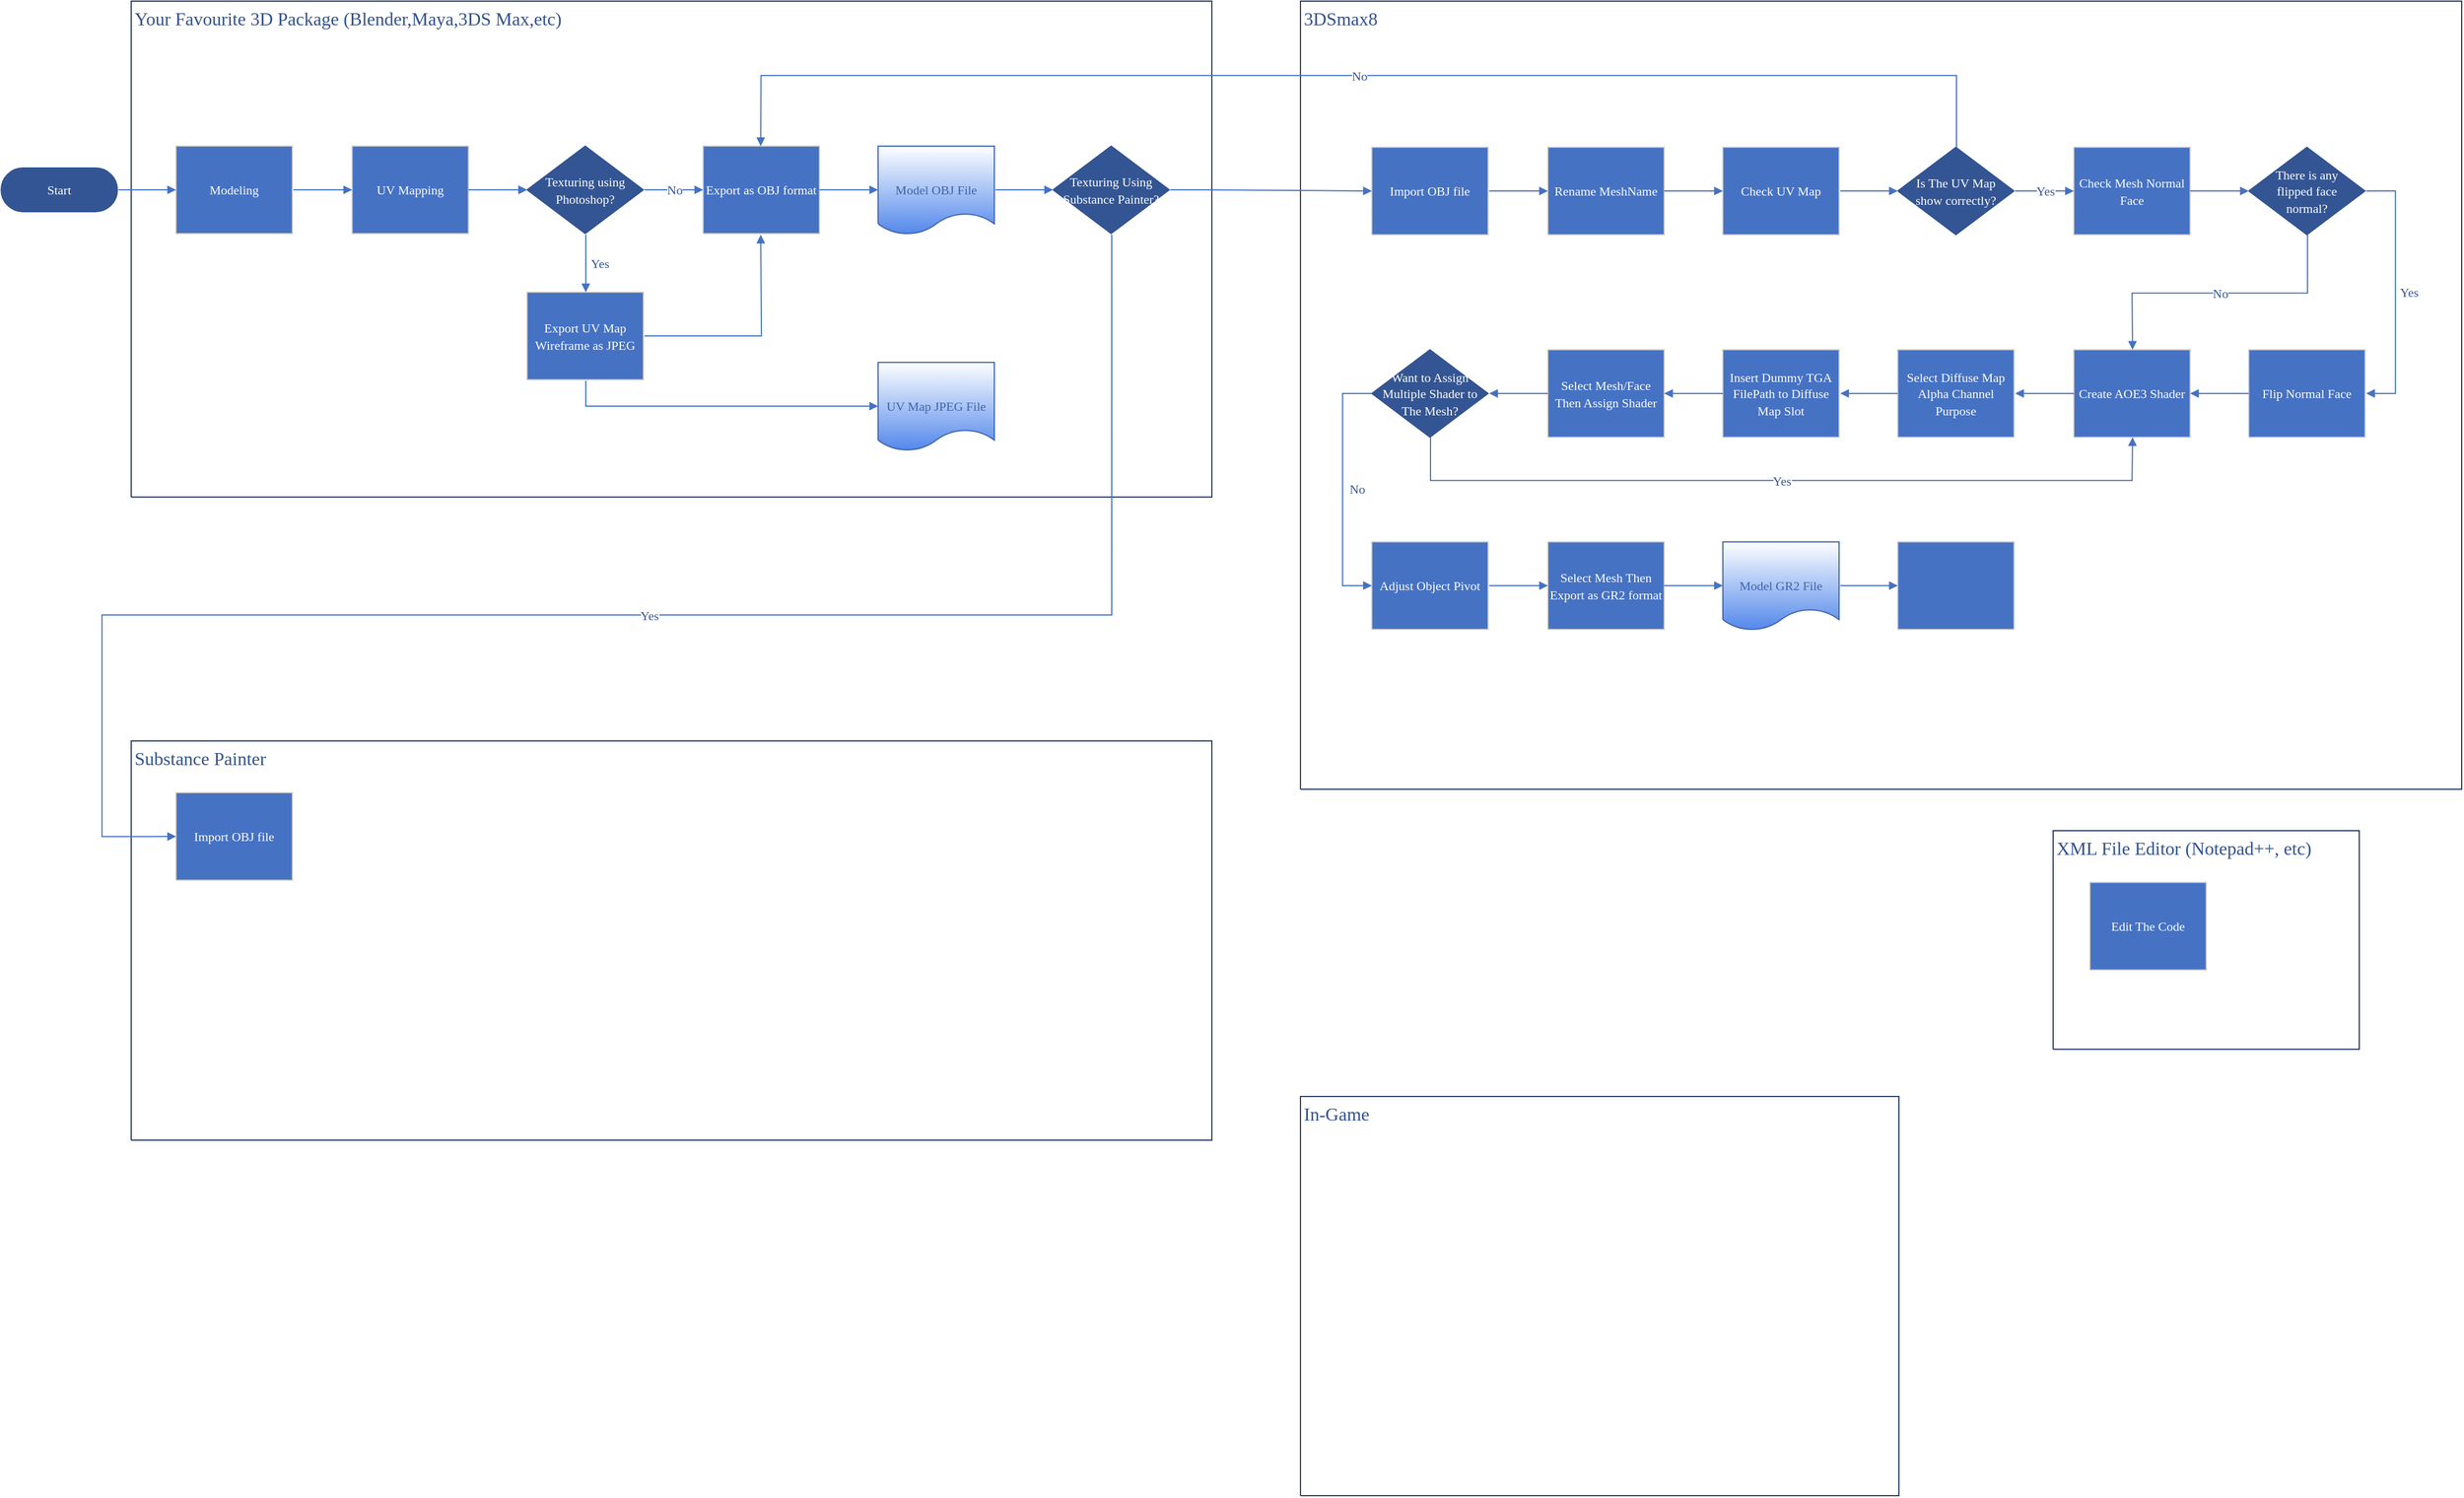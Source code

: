 <mxfile version="12.2.7" type="github" pages="1">
  <diagram name="Page-1" id="Page-1">
    <mxGraphModel dx="1240" dy="1803" grid="1" gridSize="10" guides="1" tooltips="1" connect="1" arrows="1" fold="1" page="1" pageScale="1" pageWidth="850" pageHeight="1100" math="0" shadow="0">
      <root>
        <mxCell id="0"/>
        <mxCell id="kyNgz95rOWbvNQYz7ga9-173" parent="0"/>
        <mxCell id="kyNgz95rOWbvNQYz7ga9-264" value="Web Container" parent="0"/>
        <mxCell id="kyNgz95rOWbvNQYz7ga9-238" value="Container" parent="0"/>
        <mxCell id="kyNgz95rOWbvNQYz7ga9-239" style="vsdxID=10;fillColor=none;gradientColor=none;strokeColor=none;strokeWidth=2;spacingLeft=1;spacingRight=1;labelBackgroundColor=none;rounded=0;html=1;whiteSpace=wrap;" vertex="1" parent="kyNgz95rOWbvNQYz7ga9-238">
          <mxGeometry x="113" width="939" height="431" as="geometry"/>
        </mxCell>
        <mxCell id="kyNgz95rOWbvNQYz7ga9-240" style="vsdxID=11;fillColor=#ffffff;gradientColor=none;shape=stencil(UzV2Ls5ILEhVNTIoLinKz04tz0wpyVA1dlE1MsrMy0gtyiwBslSNXVWNndPyi1LTi/JL81Ig/IJEkEoQKze/DGRCBUSfAUiHkUElhGdoAOG7QZTmZOYhKTWlkVqYJFmKiXcDVVSSqRDNS0AGIj7SMnNyINGJLI8ef0AhSNwbuwIA);strokeColor=#233862;labelBackgroundColor=none;rounded=0;html=1;whiteSpace=wrap;" vertex="1" parent="kyNgz95rOWbvNQYz7ga9-239">
          <mxGeometry width="939" height="431" as="geometry"/>
        </mxCell>
        <mxCell id="kyNgz95rOWbvNQYz7ga9-241" value="&lt;p style=&quot;align:center;margin-left:0;margin-right:0;margin-top:0px;margin-bottom:0px;text-indent:0;valign:middle;direction:ltr;&quot;&gt;&lt;/p&gt;" style="text;vsdxID=11;fillColor=none;gradientColor=none;strokeColor=none;labelBackgroundColor=none;rounded=0;html=1;whiteSpace=wrap;verticalAlign=middle;align=center;;html=1;" vertex="1" parent="kyNgz95rOWbvNQYz7ga9-240">
          <mxGeometry y="-0.8" width="939.8" height="431.8" as="geometry"/>
        </mxCell>
        <mxCell id="kyNgz95rOWbvNQYz7ga9-242" style="vsdxID=13;fillColor=none;gradientColor=none;gradientDirection=north;strokeColor=none;strokeWidth=2;spacingLeft=1;spacingRight=1;labelBackgroundColor=none;rounded=0;html=1;whiteSpace=wrap;" vertex="1" parent="kyNgz95rOWbvNQYz7ga9-239">
          <mxGeometry width="939" height="31" as="geometry"/>
        </mxCell>
        <mxCell id="kyNgz95rOWbvNQYz7ga9-243" value="&lt;font style=&quot;font-size:16px;font-family:Calibri;color:#31528f;direction:ltr;letter-spacing:0px;line-height:120%;opacity:1&quot;&gt;Your Favourite 3D Package (Blender,Maya,3DS Max,etc)&lt;br/&gt;&lt;/font&gt;" style="text;vsdxID=13;fillColor=none;gradientColor=none;gradientDirection=north;strokeColor=none;strokeWidth=2;spacingLeft=1;spacingRight=1;labelBackgroundColor=none;rounded=0;html=1;whiteSpace=wrap;verticalAlign=middle;align=left;;html=1;" vertex="1" parent="kyNgz95rOWbvNQYz7ga9-242">
          <mxGeometry y="-0.75" width="939.8" height="31.75" as="geometry"/>
        </mxCell>
        <mxCell id="kyNgz95rOWbvNQYz7ga9-244" style="vsdxID=15;fillColor=none;gradientColor=none;strokeColor=none;strokeWidth=2;spacingLeft=1;spacingRight=1;labelBackgroundColor=none;rounded=0;html=1;whiteSpace=wrap;" vertex="1" parent="kyNgz95rOWbvNQYz7ga9-238">
          <mxGeometry x="1129" width="1009" height="685" as="geometry"/>
        </mxCell>
        <mxCell id="kyNgz95rOWbvNQYz7ga9-245" style="vsdxID=16;fillColor=#ffffff;gradientColor=none;shape=stencil(UzV2Ls5ILEhVNTIoLinKz04tz0wpyVA1dlE1MsrMy0gtyiwBslSNXVWNndPyi1LTi/JL81Ig/IJEkEoQKze/DGRCBUSfAUiHkUElhGdoAOG7QZTmZOYhKTWlkVqYJFmKiXcDVVSSqRDNS0AGIj7SMnNyINGJLI8ef0AhSNwbuwIA);strokeColor=#233862;labelBackgroundColor=none;rounded=0;html=1;whiteSpace=wrap;" vertex="1" parent="kyNgz95rOWbvNQYz7ga9-244">
          <mxGeometry width="1009" height="685" as="geometry"/>
        </mxCell>
        <mxCell id="kyNgz95rOWbvNQYz7ga9-246" value="&lt;p style=&quot;align:center;margin-left:0;margin-right:0;margin-top:0px;margin-bottom:0px;text-indent:0;valign:middle;direction:ltr;&quot;&gt;&lt;/p&gt;" style="text;vsdxID=16;fillColor=none;gradientColor=none;strokeColor=none;labelBackgroundColor=none;rounded=0;html=1;whiteSpace=wrap;verticalAlign=middle;align=center;;html=1;" vertex="1" parent="kyNgz95rOWbvNQYz7ga9-245">
          <mxGeometry y="-0.8" width="1009.65" height="685.8" as="geometry"/>
        </mxCell>
        <mxCell id="kyNgz95rOWbvNQYz7ga9-247" style="vsdxID=18;fillColor=none;gradientColor=none;gradientDirection=north;strokeColor=none;strokeWidth=2;spacingLeft=1;spacingRight=1;labelBackgroundColor=none;rounded=0;html=1;whiteSpace=wrap;" vertex="1" parent="kyNgz95rOWbvNQYz7ga9-244">
          <mxGeometry width="1009" height="31" as="geometry"/>
        </mxCell>
        <mxCell id="kyNgz95rOWbvNQYz7ga9-248" value="&lt;font style=&quot;font-size:16px;font-family:Calibri;color:#31528f;direction:ltr;letter-spacing:0px;line-height:120%;opacity:1&quot;&gt;3DSmax8&lt;br/&gt;&lt;/font&gt;" style="text;vsdxID=18;fillColor=none;gradientColor=none;gradientDirection=north;strokeColor=none;strokeWidth=2;spacingLeft=1;spacingRight=1;labelBackgroundColor=none;rounded=0;html=1;whiteSpace=wrap;verticalAlign=middle;align=left;;html=1;" vertex="1" parent="kyNgz95rOWbvNQYz7ga9-247">
          <mxGeometry y="-0.75" width="1009.65" height="31.75" as="geometry"/>
        </mxCell>
        <mxCell id="kyNgz95rOWbvNQYz7ga9-249" style="vsdxID=79;fillColor=none;gradientColor=none;strokeColor=none;strokeWidth=2;spacingLeft=1;spacingRight=1;labelBackgroundColor=none;rounded=0;html=1;whiteSpace=wrap;" vertex="1" parent="kyNgz95rOWbvNQYz7ga9-238">
          <mxGeometry x="1783" y="721" width="266" height="190" as="geometry"/>
        </mxCell>
        <mxCell id="kyNgz95rOWbvNQYz7ga9-250" style="vsdxID=80;fillColor=#ffffff;gradientColor=none;shape=stencil(UzV2Ls5ILEhVNTIoLinKz04tz0wpyVA1dlE1MsrMy0gtyiwBslSNXVWNndPyi1LTi/JL81Ig/IJEkEoQKze/DGRCBUSfAUiHkUElhGdoAOG7QZTmZOYhKTWlkVqYJFmKiXcDVVSSqRDNS0AGIj7SMnNyINGJLI8ef0AhSNwbuwIA);strokeColor=#233862;labelBackgroundColor=none;rounded=0;html=1;whiteSpace=wrap;" vertex="1" parent="kyNgz95rOWbvNQYz7ga9-249">
          <mxGeometry width="266" height="190" as="geometry"/>
        </mxCell>
        <mxCell id="kyNgz95rOWbvNQYz7ga9-251" value="&lt;p style=&quot;align:center;margin-left:0;margin-right:0;margin-top:0px;margin-bottom:0px;text-indent:0;valign:middle;direction:ltr;&quot;&gt;&lt;/p&gt;" style="text;vsdxID=80;fillColor=none;gradientColor=none;strokeColor=none;labelBackgroundColor=none;rounded=0;html=1;whiteSpace=wrap;verticalAlign=middle;align=center;;html=1;" vertex="1" parent="kyNgz95rOWbvNQYz7ga9-250">
          <mxGeometry y="-0.5" width="266.7" height="190.5" as="geometry"/>
        </mxCell>
        <mxCell id="kyNgz95rOWbvNQYz7ga9-252" style="vsdxID=82;fillColor=none;gradientColor=none;gradientDirection=north;strokeColor=none;strokeWidth=2;spacingLeft=1;spacingRight=1;labelBackgroundColor=none;rounded=0;html=1;whiteSpace=wrap;" vertex="1" parent="kyNgz95rOWbvNQYz7ga9-249">
          <mxGeometry width="266" height="31" as="geometry"/>
        </mxCell>
        <mxCell id="kyNgz95rOWbvNQYz7ga9-253" value="&lt;font style=&quot;font-size:16px;font-family:Calibri;color:#31528f;direction:ltr;letter-spacing:0px;line-height:120%;opacity:1&quot;&gt;XML File Editor (Notepad++, etc)&lt;br/&gt;&lt;/font&gt;" style="text;vsdxID=82;fillColor=none;gradientColor=none;gradientDirection=north;strokeColor=none;strokeWidth=2;spacingLeft=1;spacingRight=1;labelBackgroundColor=none;rounded=0;html=1;whiteSpace=wrap;verticalAlign=middle;align=left;;html=1;" vertex="1" parent="kyNgz95rOWbvNQYz7ga9-252">
          <mxGeometry y="-0.75" width="266.7" height="31.75" as="geometry"/>
        </mxCell>
        <mxCell id="kyNgz95rOWbvNQYz7ga9-254" style="vsdxID=86;fillColor=none;gradientColor=none;strokeColor=none;strokeWidth=2;spacingLeft=1;spacingRight=1;labelBackgroundColor=none;rounded=0;html=1;whiteSpace=wrap;" vertex="1" parent="kyNgz95rOWbvNQYz7ga9-238">
          <mxGeometry x="1129" y="952" width="520" height="347" as="geometry"/>
        </mxCell>
        <mxCell id="kyNgz95rOWbvNQYz7ga9-255" style="vsdxID=87;fillColor=#ffffff;gradientColor=none;shape=stencil(UzV2Ls5ILEhVNTIoLinKz04tz0wpyVA1dlE1MsrMy0gtyiwBslSNXVWNndPyi1LTi/JL81Ig/IJEkEoQKze/DGRCBUSfAUiHkUElhGdoAOG7QZTmZOYhKTWlkVqYJFmKiXcDVVSSqRDNS0AGIj7SMnNyINGJLI8ef0AhSNwbuwIA);strokeColor=#233862;labelBackgroundColor=none;rounded=0;html=1;whiteSpace=wrap;" vertex="1" parent="kyNgz95rOWbvNQYz7ga9-254">
          <mxGeometry width="520" height="347" as="geometry"/>
        </mxCell>
        <mxCell id="kyNgz95rOWbvNQYz7ga9-256" value="&lt;p style=&quot;align:center;margin-left:0;margin-right:0;margin-top:0px;margin-bottom:0px;text-indent:0;valign:middle;direction:ltr;&quot;&gt;&lt;/p&gt;" style="text;vsdxID=87;fillColor=none;gradientColor=none;strokeColor=none;labelBackgroundColor=none;rounded=0;html=1;whiteSpace=wrap;verticalAlign=middle;align=center;;html=1;" vertex="1" parent="kyNgz95rOWbvNQYz7ga9-255">
          <mxGeometry y="-0.13" width="520.7" height="347.13" as="geometry"/>
        </mxCell>
        <mxCell id="kyNgz95rOWbvNQYz7ga9-257" style="vsdxID=89;fillColor=none;gradientColor=none;gradientDirection=north;strokeColor=none;strokeWidth=2;spacingLeft=1;spacingRight=1;labelBackgroundColor=none;rounded=0;html=1;whiteSpace=wrap;" vertex="1" parent="kyNgz95rOWbvNQYz7ga9-254">
          <mxGeometry width="520" height="31" as="geometry"/>
        </mxCell>
        <mxCell id="kyNgz95rOWbvNQYz7ga9-258" value="&lt;font style=&quot;font-size:16px;font-family:Calibri;color:#31528f;direction:ltr;letter-spacing:0px;line-height:120%;opacity:1&quot;&gt;In-Game&lt;br/&gt;&lt;/font&gt;" style="text;vsdxID=89;fillColor=none;gradientColor=none;gradientDirection=north;strokeColor=none;strokeWidth=2;spacingLeft=1;spacingRight=1;labelBackgroundColor=none;rounded=0;html=1;whiteSpace=wrap;verticalAlign=middle;align=left;;html=1;" vertex="1" parent="kyNgz95rOWbvNQYz7ga9-257">
          <mxGeometry y="-0.75" width="520.7" height="31.75" as="geometry"/>
        </mxCell>
        <mxCell id="kyNgz95rOWbvNQYz7ga9-259" style="vsdxID=114;fillColor=none;gradientColor=none;strokeColor=none;strokeWidth=2;spacingLeft=1;spacingRight=1;labelBackgroundColor=none;rounded=0;html=1;whiteSpace=wrap;" vertex="1" parent="kyNgz95rOWbvNQYz7ga9-238">
          <mxGeometry x="113" y="643" width="939" height="347" as="geometry"/>
        </mxCell>
        <mxCell id="kyNgz95rOWbvNQYz7ga9-260" style="vsdxID=115;fillColor=#ffffff;gradientColor=none;shape=stencil(UzV2Ls5ILEhVNTIoLinKz04tz0wpyVA1dlE1MsrMy0gtyiwBslSNXVWNndPyi1LTi/JL81Ig/IJEkEoQKze/DGRCBUSfAUiHkUElhGdoAOG7QZTmZOYhKTWlkVqYJFmKiXcDVVSSqRDNS0AGIj7SMnNyINGJLI8ef0AhSNwbuwIA);strokeColor=#233862;labelBackgroundColor=none;rounded=0;html=1;whiteSpace=wrap;" vertex="1" parent="kyNgz95rOWbvNQYz7ga9-259">
          <mxGeometry width="939" height="347" as="geometry"/>
        </mxCell>
        <mxCell id="kyNgz95rOWbvNQYz7ga9-261" value="&lt;p style=&quot;align:center;margin-left:0;margin-right:0;margin-top:0px;margin-bottom:0px;text-indent:0;valign:middle;direction:ltr;&quot;&gt;&lt;/p&gt;" style="text;vsdxID=115;fillColor=none;gradientColor=none;strokeColor=none;labelBackgroundColor=none;rounded=0;html=1;whiteSpace=wrap;verticalAlign=middle;align=center;;html=1;" vertex="1" parent="kyNgz95rOWbvNQYz7ga9-260">
          <mxGeometry y="-0.13" width="939.8" height="347.13" as="geometry"/>
        </mxCell>
        <mxCell id="kyNgz95rOWbvNQYz7ga9-262" style="vsdxID=117;fillColor=none;gradientColor=none;gradientDirection=north;strokeColor=none;strokeWidth=2;spacingLeft=1;spacingRight=1;labelBackgroundColor=none;rounded=0;html=1;whiteSpace=wrap;" vertex="1" parent="kyNgz95rOWbvNQYz7ga9-259">
          <mxGeometry width="939" height="31" as="geometry"/>
        </mxCell>
        <mxCell id="kyNgz95rOWbvNQYz7ga9-263" value="&lt;font style=&quot;font-size:16px;font-family:Calibri;color:#31528f;direction:ltr;letter-spacing:0px;line-height:120%;opacity:1&quot;&gt;Substance Painter&lt;br/&gt;&lt;/font&gt;" style="text;vsdxID=117;fillColor=none;gradientColor=none;gradientDirection=north;strokeColor=none;strokeWidth=2;spacingLeft=1;spacingRight=1;labelBackgroundColor=none;rounded=0;html=1;whiteSpace=wrap;verticalAlign=middle;align=left;;html=1;" vertex="1" parent="kyNgz95rOWbvNQYz7ga9-262">
          <mxGeometry y="-0.75" width="939.8" height="31.75" as="geometry"/>
        </mxCell>
        <mxCell id="kyNgz95rOWbvNQYz7ga9-174" parent="0"/>
        <mxCell id="kyNgz95rOWbvNQYz7ga9-175" value="&lt;font style=&quot;font-size:11px;font-family:Calibri;color:#feffff;direction:ltr;letter-spacing:0px;line-height:120%;opacity:1&quot;&gt;Start&lt;br/&gt;&lt;/font&gt;" style="verticalAlign=middle;align=center;vsdxID=1;fillColor=#345593;gradientColor=none;shape=stencil(tVLREoIgEPwaHnEQxsl3s/9gEpSJwDko7e+DsEkze2l627vdu5uFRaxyHe8FosR5sCcxqMZ3iO0Rpcp0ApQPCLEasUpaEC3Yi2lS3fOojOhsr3HDmObyMtsVcYqS29Qh5FEfklwrM5OXeUa/yjkcAwfr7TDpiyTfXvjkMR+Vw2A998qaBac5tAKHU1hq3i4oNwjRr9ofvayt/+Rk+yX/4iWA159KpXWKxJx/z0Bopfyw+g4=);strokeColor=#31528f;spacingTop=-1;spacingBottom=-1;spacingLeft=-1;spacingRight=-1;labelBackgroundColor=none;rounded=0;html=1;whiteSpace=wrap;" vertex="1" parent="kyNgz95rOWbvNQYz7ga9-174">
          <mxGeometry y="145" width="101" height="38" as="geometry"/>
        </mxCell>
        <mxCell id="kyNgz95rOWbvNQYz7ga9-176" value="&lt;font style=&quot;font-size:11px;font-family:Calibri;color:#feffff;direction:ltr;letter-spacing:0px;line-height:120%;opacity:1&quot;&gt;Modeling&lt;br/&gt;&lt;/font&gt;" style="verticalAlign=middle;align=center;vsdxID=2;fillColor=#4672c4;gradientColor=none;shape=stencil(nZBLDoAgDERP0z3SIyjew0SURgSD+Lu9kMZoXLhwN9O+tukAlrNpJg1SzDH4QW/URgNYgZTkjA4UkwJUgGXng+6DX1zLfmoymdXo17xh5zmRJ6Q42BWCfc2oJfdAr+Yv+AP9Cb7OJ3H/2JG1HNGz/84klThPVCc=);strokeColor=#c8c8c8;spacingTop=-1;spacingBottom=-1;spacingLeft=-1;spacingRight=-1;labelBackgroundColor=none;rounded=0;html=1;whiteSpace=wrap;" vertex="1" parent="kyNgz95rOWbvNQYz7ga9-174">
          <mxGeometry x="152" y="126" width="101" height="76" as="geometry"/>
        </mxCell>
        <mxCell id="kyNgz95rOWbvNQYz7ga9-177" value="&lt;font style=&quot;font-size:11px;font-family:Calibri;color:#feffff;direction:ltr;letter-spacing:0px;line-height:120%;opacity:1&quot;&gt;UV Mapping&lt;br/&gt;&lt;/font&gt;" style="verticalAlign=middle;align=center;vsdxID=4;fillColor=#4672c4;gradientColor=none;shape=stencil(nZBLDoAgDERP0z3SIyjew0SURgSD+Lu9kMZoXLhwN9O+tukAlrNpJg1SzDH4QW/URgNYgZTkjA4UkwJUgGXng+6DX1zLfmoymdXo17xh5zmRJ6Q42BWCfc2oJfdAr+Yv+AP9Cb7OJ3H/2JG1HNGz/84klThPVCc=);strokeColor=#c8c8c8;spacingTop=-1;spacingBottom=-1;spacingLeft=-1;spacingRight=-1;labelBackgroundColor=none;rounded=0;html=1;whiteSpace=wrap;" vertex="1" parent="kyNgz95rOWbvNQYz7ga9-174">
          <mxGeometry x="305" y="126" width="101" height="76" as="geometry"/>
        </mxCell>
        <mxCell id="kyNgz95rOWbvNQYz7ga9-178" value="&lt;font style=&quot;font-size:11px;font-family:Calibri;color:#feffff;direction:ltr;letter-spacing:0px;line-height:120%;opacity:1&quot;&gt;Export UV Map Wireframe as JPEG&lt;br/&gt;&lt;/font&gt;" style="verticalAlign=middle;align=center;vsdxID=5;fillColor=#4672c4;gradientColor=none;shape=stencil(nZBLDoAgDERP0z3SIyjew0SURgSD+Lu9kMZoXLhwN9O+tukAlrNpJg1SzDH4QW/URgNYgZTkjA4UkwJUgGXng+6DX1zLfmoymdXo17xh5zmRJ6Q42BWCfc2oJfdAr+Yv+AP9Cb7OJ3H/2JG1HNGz/84klThPVCc=);strokeColor=#c8c8c8;spacingTop=-1;spacingBottom=-1;spacingLeft=-1;spacingRight=-1;labelBackgroundColor=none;rounded=0;html=1;whiteSpace=wrap;" vertex="1" parent="kyNgz95rOWbvNQYz7ga9-174">
          <mxGeometry x="457" y="253" width="101" height="76" as="geometry"/>
        </mxCell>
        <mxCell id="kyNgz95rOWbvNQYz7ga9-179" value="&lt;font style=&quot;font-size:11px;font-family:Calibri;color:#feffff;direction:ltr;letter-spacing:0px;line-height:120%;opacity:1&quot;&gt;Export as OBJ format&lt;br/&gt;&lt;/font&gt;" style="verticalAlign=middle;align=center;vsdxID=7;fillColor=#4672c4;gradientColor=none;shape=stencil(nZBLDoAgDERP0z3SIyjew0SURgSD+Lu9kMZoXLhwN9O+tukAlrNpJg1SzDH4QW/URgNYgZTkjA4UkwJUgGXng+6DX1zLfmoymdXo17xh5zmRJ6Q42BWCfc2oJfdAr+Yv+AP9Cb7OJ3H/2JG1HNGz/84klThPVCc=);strokeColor=#c8c8c8;spacingTop=-1;spacingBottom=-1;spacingLeft=-1;spacingRight=-1;labelBackgroundColor=none;rounded=0;html=1;whiteSpace=wrap;" vertex="1" parent="kyNgz95rOWbvNQYz7ga9-174">
          <mxGeometry x="610" y="126" width="101" height="76" as="geometry"/>
        </mxCell>
        <mxCell id="kyNgz95rOWbvNQYz7ga9-180" value="&lt;font style=&quot;font-size:11px;font-family:Calibri;color:#feffff;direction:ltr;letter-spacing:0px;line-height:120%;opacity:1&quot;&gt;Import OBJ file&lt;br/&gt;&lt;/font&gt;" style="verticalAlign=middle;align=center;vsdxID=20;fillColor=#4672c4;gradientColor=none;shape=stencil(nZBLDoAgDERP0z3SIyjew0SURgSD+Lu9kMZoXLhwN9O+tukAlrNpJg1SzDH4QW/URgNYgZTkjA4UkwJUgGXng+6DX1zLfmoymdXo17xh5zmRJ6Q42BWCfc2oJfdAr+Yv+AP9Cb7OJ3H/2JG1HNGz/84klThPVCc=);strokeColor=#c8c8c8;spacingTop=-1;spacingBottom=-1;spacingLeft=-1;spacingRight=-1;labelBackgroundColor=none;rounded=0;html=1;whiteSpace=wrap;" vertex="1" parent="kyNgz95rOWbvNQYz7ga9-174">
          <mxGeometry x="1191" y="127" width="101" height="76" as="geometry"/>
        </mxCell>
        <mxCell id="kyNgz95rOWbvNQYz7ga9-181" value="&lt;font style=&quot;font-size:11px;font-family:Calibri;color:#feffff;direction:ltr;letter-spacing:0px;line-height:120%;opacity:1&quot;&gt;Rename MeshName&lt;br/&gt;&lt;/font&gt;" style="verticalAlign=middle;align=center;vsdxID=21;fillColor=#4672c4;gradientColor=none;shape=stencil(nZBLDoAgDERP0z3SIyjew0SURgSD+Lu9kMZoXLhwN9O+tukAlrNpJg1SzDH4QW/URgNYgZTkjA4UkwJUgGXng+6DX1zLfmoymdXo17xh5zmRJ6Q42BWCfc2oJfdAr+Yv+AP9Cb7OJ3H/2JG1HNGz/84klThPVCc=);strokeColor=#c8c8c8;spacingTop=-1;spacingBottom=-1;spacingLeft=-1;spacingRight=-1;labelBackgroundColor=none;rounded=0;html=1;whiteSpace=wrap;" vertex="1" parent="kyNgz95rOWbvNQYz7ga9-174">
          <mxGeometry x="1344" y="127" width="101" height="76" as="geometry"/>
        </mxCell>
        <mxCell id="kyNgz95rOWbvNQYz7ga9-182" value="&lt;font style=&quot;font-size:11px;font-family:Calibri;color:#feffff;direction:ltr;letter-spacing:0px;line-height:120%;opacity:1&quot;&gt;Check UV Map&lt;br/&gt;&lt;/font&gt;" style="verticalAlign=middle;align=center;vsdxID=23;fillColor=#4672c4;gradientColor=none;shape=stencil(nZBLDoAgDERP0z3SIyjew0SURgSD+Lu9kMZoXLhwN9O+tukAlrNpJg1SzDH4QW/URgNYgZTkjA4UkwJUgGXng+6DX1zLfmoymdXo17xh5zmRJ6Q42BWCfc2oJfdAr+Yv+AP9Cb7OJ3H/2JG1HNGz/84klThPVCc=);strokeColor=#c8c8c8;spacingTop=-1;spacingBottom=-1;spacingLeft=-1;spacingRight=-1;labelBackgroundColor=none;rounded=0;html=1;whiteSpace=wrap;" vertex="1" parent="kyNgz95rOWbvNQYz7ga9-174">
          <mxGeometry x="1496" y="127" width="101" height="76" as="geometry"/>
        </mxCell>
        <mxCell id="kyNgz95rOWbvNQYz7ga9-183" style="vsdxID=24;fillColor=#345593;gradientColor=none;shape=stencil(UzV2Ls5ILEhVNTIoLinKz04tz0wpyVA1dlE1MsrMy0gtyiwBslSNXVWNndPyi1LTi/JL81Ig/IJEkEoQKze/DGRCBUSfAUiHkUElhGcK4bpBVOZk5iGpNEVVikeloQHZpsK0YlWLz1QgA+HFtMycHEgIIcujBwlQCBKcxq4A);strokeColor=#31528f;spacingTop=-1;spacingBottom=-1;spacingLeft=-1;spacingRight=-1;labelBackgroundColor=none;rounded=0;html=1;whiteSpace=wrap;" vertex="1" parent="kyNgz95rOWbvNQYz7ga9-174">
          <mxGeometry x="1648" y="127" width="101" height="76" as="geometry"/>
        </mxCell>
        <mxCell id="kyNgz95rOWbvNQYz7ga9-184" value="&lt;font style=&quot;font-size:11px;font-family:Calibri;color:#feffff;direction:ltr;letter-spacing:0px;line-height:120%;opacity:1&quot;&gt;Is The UV Map show correctly?&lt;br/&gt;&lt;/font&gt;" style="text;vsdxID=24;fillColor=none;gradientColor=none;strokeColor=none;spacingTop=-1;spacingBottom=-1;spacingLeft=-1;spacingRight=-1;labelBackgroundColor=none;rounded=0;html=1;whiteSpace=wrap;verticalAlign=middle;align=center;;html=1;" vertex="1" parent="kyNgz95rOWbvNQYz7ga9-183">
          <mxGeometry x="8.47" y="9.33" width="84.67" height="57.15" as="geometry"/>
        </mxCell>
        <mxCell id="kyNgz95rOWbvNQYz7ga9-185" value="&lt;font style=&quot;font-size:11px;font-family:Calibri;color:#feffff;direction:ltr;letter-spacing:0px;line-height:120%;opacity:1&quot;&gt;Create AOE3 Shader&lt;br/&gt;&lt;/font&gt;" style="verticalAlign=middle;align=center;vsdxID=32;fillColor=#4672c4;gradientColor=none;shape=stencil(nZBLDoAgDERP0z3SIyjew0SURgSD+Lu9kMZoXLhwN9O+tukAlrNpJg1SzDH4QW/URgNYgZTkjA4UkwJUgGXng+6DX1zLfmoymdXo17xh5zmRJ6Q42BWCfc2oJfdAr+Yv+AP9Cb7OJ3H/2JG1HNGz/84klThPVCc=);strokeColor=#c8c8c8;spacingTop=-1;spacingBottom=-1;spacingLeft=-1;spacingRight=-1;labelBackgroundColor=none;rounded=0;html=1;whiteSpace=wrap;" vertex="1" parent="kyNgz95rOWbvNQYz7ga9-174">
          <mxGeometry x="1801" y="303" width="101" height="76" as="geometry"/>
        </mxCell>
        <mxCell id="kyNgz95rOWbvNQYz7ga9-186" value="&lt;font style=&quot;font-size:11px;font-family:Calibri;color:#feffff;direction:ltr;letter-spacing:0px;line-height:120%;opacity:1&quot;&gt;Check Mesh Normal Face&lt;br/&gt;&lt;/font&gt;" style="verticalAlign=middle;align=center;vsdxID=33;fillColor=#4672c4;gradientColor=none;shape=stencil(nZBLDoAgDERP0z3SIyjew0SURgSD+Lu9kMZoXLhwN9O+tukAlrNpJg1SzDH4QW/URgNYgZTkjA4UkwJUgGXng+6DX1zLfmoymdXo17xh5zmRJ6Q42BWCfc2oJfdAr+Yv+AP9Cb7OJ3H/2JG1HNGz/84klThPVCc=);strokeColor=#c8c8c8;spacingTop=-1;spacingBottom=-1;spacingLeft=-1;spacingRight=-1;labelBackgroundColor=none;rounded=0;html=1;whiteSpace=wrap;" vertex="1" parent="kyNgz95rOWbvNQYz7ga9-174">
          <mxGeometry x="1801" y="127" width="101" height="76" as="geometry"/>
        </mxCell>
        <mxCell id="kyNgz95rOWbvNQYz7ga9-187" style="vsdxID=34;fillColor=#345593;gradientColor=none;shape=stencil(UzV2Ls5ILEhVNTIoLinKz04tz0wpyVA1dlE1MsrMy0gtyiwBslSNXVWNndPyi1LTi/JL81Ig/IJEkEoQKze/DGRCBUSfAUiHkUElhGcK4bpBVOZk5iGpNEVVikeloQHZpsK0YlWLz1QgA+HFtMycHEgIIcujBwlQCBKcxq4A);strokeColor=#31528f;spacingTop=-1;spacingBottom=-1;spacingLeft=-1;spacingRight=-1;labelBackgroundColor=none;rounded=0;html=1;whiteSpace=wrap;" vertex="1" parent="kyNgz95rOWbvNQYz7ga9-174">
          <mxGeometry x="1953" y="127" width="101" height="76" as="geometry"/>
        </mxCell>
        <mxCell id="kyNgz95rOWbvNQYz7ga9-188" value="&lt;font style=&quot;font-size:11px;font-family:Calibri;color:#feffff;direction:ltr;letter-spacing:0px;line-height:120%;opacity:1&quot;&gt;There is any flipped face normal?&lt;br/&gt;&lt;/font&gt;" style="text;vsdxID=34;fillColor=none;gradientColor=none;strokeColor=none;spacingTop=-1;spacingBottom=-1;spacingLeft=-1;spacingRight=-1;labelBackgroundColor=none;rounded=0;html=1;whiteSpace=wrap;verticalAlign=middle;align=center;;html=1;" vertex="1" parent="kyNgz95rOWbvNQYz7ga9-187">
          <mxGeometry x="8.47" y="9.33" width="84.67" height="57.15" as="geometry"/>
        </mxCell>
        <mxCell id="kyNgz95rOWbvNQYz7ga9-189" value="&lt;font style=&quot;font-size:11px;font-family:Calibri;color:#feffff;direction:ltr;letter-spacing:0px;line-height:120%;opacity:1&quot;&gt;Flip Normal Face&lt;br/&gt;&lt;/font&gt;" style="verticalAlign=middle;align=center;vsdxID=35;fillColor=#4672c4;gradientColor=none;shape=stencil(nZBLDoAgDERP0z3SIyjew0SURgSD+Lu9kMZoXLhwN9O+tukAlrNpJg1SzDH4QW/URgNYgZTkjA4UkwJUgGXng+6DX1zLfmoymdXo17xh5zmRJ6Q42BWCfc2oJfdAr+Yv+AP9Cb7OJ3H/2JG1HNGz/84klThPVCc=);strokeColor=#c8c8c8;spacingTop=-1;spacingBottom=-1;spacingLeft=-1;spacingRight=-1;labelBackgroundColor=none;rounded=0;html=1;whiteSpace=wrap;" vertex="1" parent="kyNgz95rOWbvNQYz7ga9-174">
          <mxGeometry x="1953" y="303" width="101" height="76" as="geometry"/>
        </mxCell>
        <mxCell id="kyNgz95rOWbvNQYz7ga9-190" value="&lt;font style=&quot;font-size:11px;font-family:Calibri;color:#feffff;direction:ltr;letter-spacing:0px;line-height:120%;opacity:1&quot;&gt;Select Diffuse Map Alpha Channel Purpose&lt;br/&gt;&lt;/font&gt;" style="verticalAlign=middle;align=center;vsdxID=52;fillColor=#4672c4;gradientColor=none;shape=stencil(nZBLDoAgDERP0z3SIyjew0SURgSD+Lu9kMZoXLhwN9O+tukAlrNpJg1SzDH4QW/URgNYgZTkjA4UkwJUgGXng+6DX1zLfmoymdXo17xh5zmRJ6Q42BWCfc2oJfdAr+Yv+AP9Cb7OJ3H/2JG1HNGz/84klThPVCc=);strokeColor=#c8c8c8;spacingTop=-1;spacingBottom=-1;spacingLeft=-1;spacingRight=-1;labelBackgroundColor=none;rounded=0;html=1;whiteSpace=wrap;" vertex="1" parent="kyNgz95rOWbvNQYz7ga9-174">
          <mxGeometry x="1648" y="303" width="101" height="76" as="geometry"/>
        </mxCell>
        <mxCell id="kyNgz95rOWbvNQYz7ga9-191" value="&lt;font style=&quot;font-size:11px;font-family:Calibri;color:#feffff;direction:ltr;letter-spacing:0px;line-height:120%;opacity:1&quot;&gt;Insert Dummy TGA FilePath to Diffuse Map Slot&lt;br/&gt;&lt;/font&gt;" style="verticalAlign=middle;align=center;vsdxID=54;fillColor=#4672c4;gradientColor=none;shape=stencil(nZBLDoAgDERP0z3SIyjew0SURgSD+Lu9kMZoXLhwN9O+tukAlrNpJg1SzDH4QW/URgNYgZTkjA4UkwJUgGXng+6DX1zLfmoymdXo17xh5zmRJ6Q42BWCfc2oJfdAr+Yv+AP9Cb7OJ3H/2JG1HNGz/84klThPVCc=);strokeColor=#c8c8c8;spacingTop=-1;spacingBottom=-1;spacingLeft=-1;spacingRight=-1;labelBackgroundColor=none;rounded=0;html=1;whiteSpace=wrap;" vertex="1" parent="kyNgz95rOWbvNQYz7ga9-174">
          <mxGeometry x="1496" y="303" width="101" height="76" as="geometry"/>
        </mxCell>
        <mxCell id="kyNgz95rOWbvNQYz7ga9-192" style="vsdxID=59;fillColor=#345593;gradientColor=none;shape=stencil(UzV2Ls5ILEhVNTIoLinKz04tz0wpyVA1dlE1MsrMy0gtyiwBslSNXVWNndPyi1LTi/JL81Ig/IJEkEoQKze/DGRCBUSfAUiHkUElhGcK4bpBVOZk5iGpNEVVikeloQHZpsK0YlWLz1QgA+HFtMycHEgIIcujBwlQCBKcxq4A);strokeColor=#31528f;spacingTop=-1;spacingBottom=-1;spacingLeft=-1;spacingRight=-1;labelBackgroundColor=none;rounded=0;html=1;whiteSpace=wrap;" vertex="1" parent="kyNgz95rOWbvNQYz7ga9-174">
          <mxGeometry x="457" y="126" width="101" height="76" as="geometry"/>
        </mxCell>
        <mxCell id="kyNgz95rOWbvNQYz7ga9-193" value="&lt;font style=&quot;font-size:11px;font-family:Calibri;color:#feffff;direction:ltr;letter-spacing:0px;line-height:120%;opacity:1&quot;&gt;Texturing using Photoshop?&lt;br/&gt;&lt;/font&gt;" style="text;vsdxID=59;fillColor=none;gradientColor=none;strokeColor=none;spacingTop=-1;spacingBottom=-1;spacingLeft=-1;spacingRight=-1;labelBackgroundColor=none;rounded=0;html=1;whiteSpace=wrap;verticalAlign=middle;align=center;;html=1;" vertex="1" parent="kyNgz95rOWbvNQYz7ga9-192">
          <mxGeometry x="8.47" y="9.33" width="84.67" height="57.15" as="geometry"/>
        </mxCell>
        <mxCell id="kyNgz95rOWbvNQYz7ga9-194" value="&lt;font style=&quot;font-size:11px;font-family:Calibri;color:#3d64ac;direction:ltr;letter-spacing:0px;line-height:120%;opacity:1&quot;&gt;UV Map JPEG File&lt;br/&gt;&lt;/font&gt;" style="verticalAlign=middle;align=center;vsdxID=67;fillColor=#feffff;gradientColor=#5488eb;shape=stencil(tZLRDoIgFIafhkscQphdm70HS1QWiTtQ2tsH4ZbmvKitu3P+8/3wMw5ihW1FLxEl1oG5yEFVrkXsiChVXStBOV8hViJW1AZkA+bWVbHvRSBDdTX3cMIYfSQ4KHnELs+T/PBSThHWqtuEyTaYkp/RVQQBZz+FCd+lSbaPBpgcnCecR2mC+NaRZMRiVBaDccIp0y2epQU0EvvrcK1FsxjZQcp+JX8TMFsE/He+dJ7PF+/fr5XWcXnm889t8VLcNFY+AQ==);strokeColor=#3d64ac;spacingTop=-1;spacingBottom=-1;spacingLeft=-1;spacingRight=-1;labelBackgroundColor=none;rounded=0;html=1;whiteSpace=wrap;" vertex="1" parent="kyNgz95rOWbvNQYz7ga9-174">
          <mxGeometry x="762" y="314" width="101" height="76" as="geometry"/>
        </mxCell>
        <mxCell id="kyNgz95rOWbvNQYz7ga9-195" value="&lt;font style=&quot;font-size:11px;font-family:Calibri;color:#3d64ac;direction:ltr;letter-spacing:0px;line-height:120%;opacity:1&quot;&gt;Model OBJ File&lt;br/&gt;&lt;/font&gt;" style="verticalAlign=middle;align=center;vsdxID=70;fillColor=#feffff;gradientColor=#5488eb;shape=stencil(tZLRDoIgFIafhkscQphdm70HS1QWiTtQ2tsH4ZbmvKitu3P+8/3wMw5ihW1FLxEl1oG5yEFVrkXsiChVXStBOV8hViJW1AZkA+bWVbHvRSBDdTX3cMIYfSQ4KHnELs+T/PBSThHWqtuEyTaYkp/RVQQBZz+FCd+lSbaPBpgcnCecR2mC+NaRZMRiVBaDccIp0y2epQU0EvvrcK1FsxjZQcp+JX8TMFsE/He+dJ7PF+/fr5XWcXnm889t8VLcNFY+AQ==);strokeColor=#3d64ac;spacingTop=-1;spacingBottom=-1;spacingLeft=-1;spacingRight=-1;labelBackgroundColor=none;rounded=0;html=1;whiteSpace=wrap;" vertex="1" parent="kyNgz95rOWbvNQYz7ga9-174">
          <mxGeometry x="762" y="126" width="101" height="76" as="geometry"/>
        </mxCell>
        <mxCell id="kyNgz95rOWbvNQYz7ga9-196" value="&lt;font style=&quot;font-size:11px;font-family:Calibri;color:#feffff;direction:ltr;letter-spacing:0px;line-height:120%;opacity:1&quot;&gt;Select Mesh/Face Then Assign Shader&lt;br/&gt;&lt;/font&gt;" style="verticalAlign=middle;align=center;vsdxID=73;fillColor=#4672c4;gradientColor=none;shape=stencil(nZBLDoAgDERP0z3SIyjew0SURgSD+Lu9kMZoXLhwN9O+tukAlrNpJg1SzDH4QW/URgNYgZTkjA4UkwJUgGXng+6DX1zLfmoymdXo17xh5zmRJ6Q42BWCfc2oJfdAr+Yv+AP9Cb7OJ3H/2JG1HNGz/84klThPVCc=);strokeColor=#c8c8c8;spacingTop=-1;spacingBottom=-1;spacingLeft=-1;spacingRight=-1;labelBackgroundColor=none;rounded=0;html=1;whiteSpace=wrap;" vertex="1" parent="kyNgz95rOWbvNQYz7ga9-174">
          <mxGeometry x="1344" y="303" width="101" height="76" as="geometry"/>
        </mxCell>
        <mxCell id="kyNgz95rOWbvNQYz7ga9-197" value="&lt;font style=&quot;font-size:11px;font-family:Calibri;color:#feffff;direction:ltr;letter-spacing:0px;line-height:120%;opacity:1&quot;&gt;Select Mesh Then Export as GR2 format&lt;br/&gt;&lt;/font&gt;" style="verticalAlign=middle;align=center;vsdxID=75;fillColor=#4672c4;gradientColor=none;shape=stencil(nZBLDoAgDERP0z3SIyjew0SURgSD+Lu9kMZoXLhwN9O+tukAlrNpJg1SzDH4QW/URgNYgZTkjA4UkwJUgGXng+6DX1zLfmoymdXo17xh5zmRJ6Q42BWCfc2oJfdAr+Yv+AP9Cb7OJ3H/2JG1HNGz/84klThPVCc=);strokeColor=#c8c8c8;spacingTop=-1;spacingBottom=-1;spacingLeft=-1;spacingRight=-1;labelBackgroundColor=none;rounded=0;html=1;whiteSpace=wrap;" vertex="1" parent="kyNgz95rOWbvNQYz7ga9-174">
          <mxGeometry x="1344" y="470" width="101" height="76" as="geometry"/>
        </mxCell>
        <mxCell id="kyNgz95rOWbvNQYz7ga9-198" value="&lt;font style=&quot;font-size:11px;font-family:Calibri;color:#3d64ac;direction:ltr;letter-spacing:0px;line-height:120%;opacity:1&quot;&gt;Model GR2 File&lt;br/&gt;&lt;/font&gt;" style="verticalAlign=middle;align=center;vsdxID=77;fillColor=#feffff;gradientColor=#5488eb;shape=stencil(tZLRDoIgFIafhkscQphdm70HS1QWiTtQ2tsH4ZbmvKitu3P+8/3wMw5ihW1FLxEl1oG5yEFVrkXsiChVXStBOV8hViJW1AZkA+bWVbHvRSBDdTX3cMIYfSQ4KHnELs+T/PBSThHWqtuEyTaYkp/RVQQBZz+FCd+lSbaPBpgcnCecR2mC+NaRZMRiVBaDccIp0y2epQU0EvvrcK1FsxjZQcp+JX8TMFsE/He+dJ7PF+/fr5XWcXnm889t8VLcNFY+AQ==);strokeColor=#3d64ac;spacingTop=-1;spacingBottom=-1;spacingLeft=-1;spacingRight=-1;labelBackgroundColor=none;rounded=0;html=1;whiteSpace=wrap;" vertex="1" parent="kyNgz95rOWbvNQYz7ga9-174">
          <mxGeometry x="1496" y="470" width="101" height="76" as="geometry"/>
        </mxCell>
        <mxCell id="kyNgz95rOWbvNQYz7ga9-199" value="&lt;font style=&quot;font-size:11px;font-family:Calibri;color:#feffff;direction:ltr;letter-spacing:0px;line-height:120%;opacity:1&quot;&gt;Edit The Code&lt;br/&gt;&lt;/font&gt;" style="verticalAlign=middle;align=center;vsdxID=84;fillColor=#4672c4;gradientColor=none;shape=stencil(nZBLDoAgDERP0z3SIyjew0SURgSD+Lu9kMZoXLhwN9O+tukAlrNpJg1SzDH4QW/URgNYgZTkjA4UkwJUgGXng+6DX1zLfmoymdXo17xh5zmRJ6Q42BWCfc2oJfdAr+Yv+AP9Cb7OJ3H/2JG1HNGz/84klThPVCc=);strokeColor=#c8c8c8;spacingTop=-1;spacingBottom=-1;spacingLeft=-1;spacingRight=-1;labelBackgroundColor=none;rounded=0;html=1;whiteSpace=wrap;" vertex="1" parent="kyNgz95rOWbvNQYz7ga9-174">
          <mxGeometry x="1815" y="766" width="101" height="76" as="geometry"/>
        </mxCell>
        <mxCell id="kyNgz95rOWbvNQYz7ga9-200" style="vsdxID=102;fillColor=#345593;gradientColor=none;shape=stencil(UzV2Ls5ILEhVNTIoLinKz04tz0wpyVA1dlE1MsrMy0gtyiwBslSNXVWNndPyi1LTi/JL81Ig/IJEkEoQKze/DGRCBUSfAUiHkUElhGcK4bpBVOZk5iGpNEVVikeloQHZpsK0YlWLz1QgA+HFtMycHEgIIcujBwlQCBKcxq4A);strokeColor=#31528f;spacingTop=-1;spacingBottom=-1;spacingLeft=-1;spacingRight=-1;labelBackgroundColor=none;rounded=0;html=1;whiteSpace=wrap;" vertex="1" parent="kyNgz95rOWbvNQYz7ga9-174">
          <mxGeometry x="914" y="126" width="101" height="76" as="geometry"/>
        </mxCell>
        <mxCell id="kyNgz95rOWbvNQYz7ga9-201" value="&lt;font style=&quot;font-size:11px;font-family:Calibri;color:#feffff;direction:ltr;letter-spacing:0px;line-height:120%;opacity:1&quot;&gt;Texturing Using Substance Painter?&lt;br/&gt;&lt;/font&gt;" style="text;vsdxID=102;fillColor=none;gradientColor=none;strokeColor=none;spacingTop=-1;spacingBottom=-1;spacingLeft=-1;spacingRight=-1;labelBackgroundColor=none;rounded=0;html=1;whiteSpace=wrap;verticalAlign=middle;align=center;;html=1;" vertex="1" parent="kyNgz95rOWbvNQYz7ga9-200">
          <mxGeometry x="8.47" y="9.33" width="84.67" height="57.15" as="geometry"/>
        </mxCell>
        <mxCell id="kyNgz95rOWbvNQYz7ga9-202" value="&lt;font style=&quot;font-size:11px;font-family:Calibri;color:#feffff;direction:ltr;letter-spacing:0px;line-height:120%;opacity:1&quot;&gt;Import OBJ file&lt;br/&gt;&lt;/font&gt;" style="verticalAlign=middle;align=center;vsdxID=107;fillColor=#4672c4;gradientColor=none;shape=stencil(nZBLDoAgDERP0z3SIyjew0SURgSD+Lu9kMZoXLhwN9O+tukAlrNpJg1SzDH4QW/URgNYgZTkjA4UkwJUgGXng+6DX1zLfmoymdXo17xh5zmRJ6Q42BWCfc2oJfdAr+Yv+AP9Cb7OJ3H/2JG1HNGz/84klThPVCc=);strokeColor=#c8c8c8;spacingTop=-1;spacingBottom=-1;spacingLeft=-1;spacingRight=-1;labelBackgroundColor=none;rounded=0;html=1;whiteSpace=wrap;" vertex="1" parent="kyNgz95rOWbvNQYz7ga9-174">
          <mxGeometry x="152" y="688" width="101" height="76" as="geometry"/>
        </mxCell>
        <mxCell id="kyNgz95rOWbvNQYz7ga9-203" style="vsdxID=130;fillColor=#345593;gradientColor=none;shape=stencil(UzV2Ls5ILEhVNTIoLinKz04tz0wpyVA1dlE1MsrMy0gtyiwBslSNXVWNndPyi1LTi/JL81Ig/IJEkEoQKze/DGRCBUSfAUiHkUElhGcK4bpBVOZk5iGpNEVVikeloQHZpsK0YlWLz1QgA+HFtMycHEgIIcujBwlQCBKcxq4A);strokeColor=#31528f;spacingTop=-1;spacingBottom=-1;spacingLeft=-1;spacingRight=-1;labelBackgroundColor=none;rounded=0;html=1;whiteSpace=wrap;" vertex="1" parent="kyNgz95rOWbvNQYz7ga9-174">
          <mxGeometry x="1191" y="303" width="101" height="76" as="geometry"/>
        </mxCell>
        <mxCell id="kyNgz95rOWbvNQYz7ga9-204" value="&lt;font style=&quot;font-size:11px;font-family:Calibri;color:#feffff;direction:ltr;letter-spacing:0px;line-height:120%;opacity:1&quot;&gt;Want to Assign Multiple Shader to The Mesh?&lt;br/&gt;&lt;/font&gt;" style="text;vsdxID=130;fillColor=none;gradientColor=none;strokeColor=none;spacingTop=-1;spacingBottom=-1;spacingLeft=-1;spacingRight=-1;labelBackgroundColor=none;rounded=0;html=1;whiteSpace=wrap;verticalAlign=middle;align=center;;html=1;" vertex="1" parent="kyNgz95rOWbvNQYz7ga9-203">
          <mxGeometry x="8.47" y="9.33" width="84.67" height="57.15" as="geometry"/>
        </mxCell>
        <mxCell id="kyNgz95rOWbvNQYz7ga9-205" value="&lt;font style=&quot;font-size:11px;font-family:Calibri;color:#feffff;direction:ltr;letter-spacing:0px;line-height:120%;opacity:1&quot;&gt;Adjust Object Pivot&lt;br/&gt;&lt;/font&gt;" style="verticalAlign=middle;align=center;vsdxID=133;fillColor=#4672c4;gradientColor=none;shape=stencil(nZBLDoAgDERP0z3SIyjew0SURgSD+Lu9kMZoXLhwN9O+tukAlrNpJg1SzDH4QW/URgNYgZTkjA4UkwJUgGXng+6DX1zLfmoymdXo17xh5zmRJ6Q42BWCfc2oJfdAr+Yv+AP9Cb7OJ3H/2JG1HNGz/84klThPVCc=);strokeColor=#c8c8c8;spacingTop=-1;spacingBottom=-1;spacingLeft=-1;spacingRight=-1;labelBackgroundColor=none;rounded=0;html=1;whiteSpace=wrap;" vertex="1" parent="kyNgz95rOWbvNQYz7ga9-174">
          <mxGeometry x="1191" y="470" width="101" height="76" as="geometry"/>
        </mxCell>
        <mxCell id="kyNgz95rOWbvNQYz7ga9-206" value="" style="verticalAlign=middle;align=center;vsdxID=152;fillColor=#4672c4;gradientColor=none;shape=stencil(nZBLDoAgDERP0z3SIyjew0SURgSD+Lu9kMZoXLhwN9O+tukAlrNpJg1SzDH4QW/URgNYgZTkjA4UkwJUgGXng+6DX1zLfmoymdXo17xh5zmRJ6Q42BWCfc2oJfdAr+Yv+AP9Cb7OJ3H/2JG1HNGz/84klThPVCc=);strokeColor=#c8c8c8;spacingTop=-1;spacingBottom=-1;spacingLeft=-1;spacingRight=-1;labelBackgroundColor=none;rounded=0;html=1;whiteSpace=wrap;" vertex="1" parent="kyNgz95rOWbvNQYz7ga9-174">
          <mxGeometry x="1648" y="470" width="101" height="76" as="geometry"/>
        </mxCell>
        <mxCell id="kyNgz95rOWbvNQYz7ga9-207" value="Connector" parent="0"/>
        <mxCell id="kyNgz95rOWbvNQYz7ga9-208" style="vsdxID=153;edgeStyle=none;startArrow=none;endArrow=block;startSize=5;endSize=5;strokeColor=#4672c4;spacingTop=0;spacingBottom=0;spacingLeft=0;spacingRight=0;verticalAlign=middle;html=1;labelBackgroundColor=#ffffff;rounded=0;exitX=1.01;exitY=0.5;exitDx=0;exitDy=0;exitPerimeter=0;entryX=0;entryY=0.5;entryDx=0;entryDy=0;entryPerimeter=0;" edge="1" parent="kyNgz95rOWbvNQYz7ga9-207" source="kyNgz95rOWbvNQYz7ga9-198" target="kyNgz95rOWbvNQYz7ga9-206">
          <mxGeometry relative="1" as="geometry">
            <mxPoint as="offset"/>
            <Array as="points"/>
          </mxGeometry>
        </mxCell>
        <mxCell id="kyNgz95rOWbvNQYz7ga9-209" value="" style="vsdxID=103;edgeStyle=none;startArrow=none;endArrow=block;startSize=5;endSize=5;strokeColor=#4672c4;spacingTop=0;spacingBottom=0;spacingLeft=0;spacingRight=0;verticalAlign=middle;html=1;labelBackgroundColor=#ffffff;rounded=0;align=center;exitX=1.01;exitY=0.5;exitDx=0;exitDy=0;exitPerimeter=0;entryX=0;entryY=0.5;entryDx=0;entryDy=0;entryPerimeter=0;" edge="1" parent="kyNgz95rOWbvNQYz7ga9-207" source="kyNgz95rOWbvNQYz7ga9-200" target="kyNgz95rOWbvNQYz7ga9-180">
          <mxGeometry relative="1" as="geometry">
            <mxPoint x="-1" as="offset"/>
            <Array as="points">
              <mxPoint x="1041.4" y="164"/>
              <mxPoint x="1041.4" y="164.35"/>
            </Array>
          </mxGeometry>
        </mxCell>
        <mxCell id="kyNgz95rOWbvNQYz7ga9-210" style="vsdxID=74;edgeStyle=none;startArrow=none;endArrow=block;startSize=5;endSize=5;strokeColor=#4672c4;spacingTop=0;spacingBottom=0;spacingLeft=0;spacingRight=0;verticalAlign=middle;html=1;labelBackgroundColor=#ffffff;rounded=0;exitX=0;exitY=0.5;exitDx=0;exitDy=0;exitPerimeter=0;entryX=1;entryY=0.5;entryDx=0;entryDy=0;entryPerimeter=0;" edge="1" parent="kyNgz95rOWbvNQYz7ga9-207" source="kyNgz95rOWbvNQYz7ga9-191" target="kyNgz95rOWbvNQYz7ga9-196">
          <mxGeometry relative="1" as="geometry">
            <mxPoint x="-1" as="offset"/>
            <Array as="points"/>
          </mxGeometry>
        </mxCell>
        <mxCell id="kyNgz95rOWbvNQYz7ga9-211" value="" style="vsdxID=71;edgeStyle=none;startArrow=none;endArrow=block;startSize=5;endSize=5;strokeColor=#4672c4;spacingTop=0;spacingBottom=0;spacingLeft=0;spacingRight=0;verticalAlign=middle;html=1;labelBackgroundColor=#ffffff;rounded=0;align=center;exitX=1.01;exitY=0.5;exitDx=0;exitDy=0;exitPerimeter=0;entryX=0;entryY=0.5;entryDx=0;entryDy=0;entryPerimeter=0;" edge="1" parent="kyNgz95rOWbvNQYz7ga9-207" source="kyNgz95rOWbvNQYz7ga9-195" target="kyNgz95rOWbvNQYz7ga9-200">
          <mxGeometry relative="1" as="geometry">
            <mxPoint as="offset"/>
            <Array as="points"/>
          </mxGeometry>
        </mxCell>
        <mxCell id="kyNgz95rOWbvNQYz7ga9-212" value="&lt;font style=&quot;font-size:11px;font-family:Calibri;color:#345593;direction:ltr;letter-spacing:0px;line-height:120%;opacity:1&quot;&gt;No&lt;br/&gt;&lt;/font&gt;" style="vsdxID=62;edgeStyle=none;startArrow=none;endArrow=block;startSize=5;endSize=5;strokeColor=#4672c4;spacingTop=0;spacingBottom=0;spacingLeft=0;spacingRight=0;verticalAlign=middle;html=1;labelBackgroundColor=#ffffff;rounded=0;align=center;exitX=1.01;exitY=0.5;exitDx=0;exitDy=0;exitPerimeter=0;entryX=0;entryY=0.5;entryDx=0;entryDy=0;entryPerimeter=0;" edge="1" parent="kyNgz95rOWbvNQYz7ga9-207" source="kyNgz95rOWbvNQYz7ga9-192" target="kyNgz95rOWbvNQYz7ga9-179">
          <mxGeometry relative="1" as="geometry">
            <mxPoint as="offset"/>
            <Array as="points"/>
          </mxGeometry>
        </mxCell>
        <mxCell id="kyNgz95rOWbvNQYz7ga9-213" style="vsdxID=58;edgeStyle=none;startArrow=none;endArrow=block;startSize=5;endSize=5;strokeColor=#4672c4;spacingTop=0;spacingBottom=0;spacingLeft=0;spacingRight=0;verticalAlign=middle;html=1;labelBackgroundColor=#ffffff;rounded=0;exitX=1;exitY=0.5;exitDx=0;exitDy=0;exitPerimeter=0;entryX=0;entryY=0.5;entryDx=0;entryDy=0;entryPerimeter=0;" edge="1" parent="kyNgz95rOWbvNQYz7ga9-207" source="kyNgz95rOWbvNQYz7ga9-177" target="kyNgz95rOWbvNQYz7ga9-192">
          <mxGeometry relative="1" as="geometry">
            <mxPoint as="offset"/>
            <Array as="points"/>
          </mxGeometry>
        </mxCell>
        <mxCell id="kyNgz95rOWbvNQYz7ga9-214" style="vsdxID=55;edgeStyle=none;startArrow=none;endArrow=block;startSize=5;endSize=5;strokeColor=#4672c4;spacingTop=0;spacingBottom=0;spacingLeft=0;spacingRight=0;verticalAlign=middle;html=1;labelBackgroundColor=#ffffff;rounded=0;exitX=0;exitY=0.5;exitDx=0;exitDy=0;exitPerimeter=0;entryX=1.01;entryY=0.5;entryDx=0;entryDy=0;entryPerimeter=0;" edge="1" parent="kyNgz95rOWbvNQYz7ga9-207" source="kyNgz95rOWbvNQYz7ga9-190" target="kyNgz95rOWbvNQYz7ga9-191">
          <mxGeometry relative="1" as="geometry">
            <mxPoint x="-1" as="offset"/>
            <Array as="points"/>
          </mxGeometry>
        </mxCell>
        <mxCell id="kyNgz95rOWbvNQYz7ga9-215" style="vsdxID=53;edgeStyle=none;startArrow=none;endArrow=block;startSize=5;endSize=5;strokeColor=#4672c4;spacingTop=0;spacingBottom=0;spacingLeft=0;spacingRight=0;verticalAlign=middle;html=1;labelBackgroundColor=#ffffff;rounded=0;exitX=0;exitY=0.5;exitDx=0;exitDy=0;exitPerimeter=0;entryX=1.01;entryY=0.5;entryDx=0;entryDy=0;entryPerimeter=0;" edge="1" parent="kyNgz95rOWbvNQYz7ga9-207" source="kyNgz95rOWbvNQYz7ga9-185" target="kyNgz95rOWbvNQYz7ga9-190">
          <mxGeometry relative="1" as="geometry">
            <mxPoint x="-1" as="offset"/>
            <Array as="points"/>
          </mxGeometry>
        </mxCell>
        <mxCell id="kyNgz95rOWbvNQYz7ga9-216" style="vsdxID=43;edgeStyle=none;startArrow=none;endArrow=block;startSize=5;endSize=5;strokeColor=#4672c4;spacingTop=0;spacingBottom=0;spacingLeft=0;spacingRight=0;verticalAlign=middle;html=1;labelBackgroundColor=#ffffff;rounded=0;exitX=0;exitY=0.5;exitDx=0;exitDy=0;exitPerimeter=0;entryX=1;entryY=0.5;entryDx=0;entryDy=0;entryPerimeter=0;" edge="1" parent="kyNgz95rOWbvNQYz7ga9-207" source="kyNgz95rOWbvNQYz7ga9-189" target="kyNgz95rOWbvNQYz7ga9-185">
          <mxGeometry relative="1" as="geometry">
            <mxPoint x="-1" as="offset"/>
            <Array as="points"/>
          </mxGeometry>
        </mxCell>
        <mxCell id="kyNgz95rOWbvNQYz7ga9-217" style="vsdxID=39;edgeStyle=none;startArrow=none;endArrow=block;startSize=5;endSize=5;strokeColor=#4672c4;spacingTop=0;spacingBottom=0;spacingLeft=0;spacingRight=0;verticalAlign=middle;html=1;labelBackgroundColor=#ffffff;rounded=0;exitX=1;exitY=0.5;exitDx=0;exitDy=0;exitPerimeter=0;entryX=0;entryY=0.5;entryDx=0;entryDy=0;entryPerimeter=0;" edge="1" parent="kyNgz95rOWbvNQYz7ga9-207" source="kyNgz95rOWbvNQYz7ga9-186" target="kyNgz95rOWbvNQYz7ga9-187">
          <mxGeometry relative="1" as="geometry">
            <mxPoint as="offset"/>
            <Array as="points"/>
          </mxGeometry>
        </mxCell>
        <mxCell id="kyNgz95rOWbvNQYz7ga9-218" style="vsdxID=37;edgeStyle=none;startArrow=none;endArrow=block;startSize=5;endSize=5;strokeColor=#4672c4;spacingTop=0;spacingBottom=0;spacingLeft=0;spacingRight=0;verticalAlign=middle;html=1;labelBackgroundColor=#ffffff;rounded=0;exitX=1.01;exitY=0.5;exitDx=0;exitDy=0;exitPerimeter=0;entryX=0;entryY=0.5;entryDx=0;entryDy=0;entryPerimeter=0;" edge="1" parent="kyNgz95rOWbvNQYz7ga9-207" source="kyNgz95rOWbvNQYz7ga9-182" target="kyNgz95rOWbvNQYz7ga9-183">
          <mxGeometry relative="1" as="geometry">
            <mxPoint as="offset"/>
            <Array as="points"/>
          </mxGeometry>
        </mxCell>
        <mxCell id="kyNgz95rOWbvNQYz7ga9-219" style="vsdxID=26;edgeStyle=none;startArrow=none;endArrow=block;startSize=5;endSize=5;strokeColor=#4672c4;spacingTop=0;spacingBottom=0;spacingLeft=0;spacingRight=0;verticalAlign=middle;html=1;labelBackgroundColor=#ffffff;rounded=0;exitX=1;exitY=0.5;exitDx=0;exitDy=0;exitPerimeter=0;entryX=0;entryY=0.5;entryDx=0;entryDy=0;entryPerimeter=0;" edge="1" parent="kyNgz95rOWbvNQYz7ga9-207" source="kyNgz95rOWbvNQYz7ga9-179" target="kyNgz95rOWbvNQYz7ga9-195">
          <mxGeometry relative="1" as="geometry">
            <mxPoint as="offset"/>
            <Array as="points"/>
          </mxGeometry>
        </mxCell>
        <mxCell id="kyNgz95rOWbvNQYz7ga9-220" style="vsdxID=3;edgeStyle=none;startArrow=none;endArrow=block;startSize=5;endSize=5;strokeColor=#4672c4;spacingTop=0;spacingBottom=0;spacingLeft=0;spacingRight=0;verticalAlign=middle;html=1;labelBackgroundColor=#ffffff;rounded=0;exitX=1.01;exitY=0.5;exitDx=0;exitDy=0;exitPerimeter=0;entryX=0;entryY=0.5;entryDx=0;entryDy=0;entryPerimeter=0;" edge="1" parent="kyNgz95rOWbvNQYz7ga9-207" source="kyNgz95rOWbvNQYz7ga9-175" target="kyNgz95rOWbvNQYz7ga9-176">
          <mxGeometry relative="1" as="geometry">
            <mxPoint as="offset"/>
            <Array as="points"/>
          </mxGeometry>
        </mxCell>
        <mxCell id="kyNgz95rOWbvNQYz7ga9-221" style="vsdxID=8;edgeStyle=none;startArrow=none;endArrow=block;startSize=5;endSize=5;strokeColor=#4672c4;spacingTop=0;spacingBottom=0;spacingLeft=0;spacingRight=0;verticalAlign=middle;html=1;labelBackgroundColor=#ffffff;rounded=0;exitX=1.01;exitY=0.5;exitDx=0;exitDy=0;exitPerimeter=0;entryX=0;entryY=0.5;entryDx=0;entryDy=0;entryPerimeter=0;" edge="1" parent="kyNgz95rOWbvNQYz7ga9-207" source="kyNgz95rOWbvNQYz7ga9-176" target="kyNgz95rOWbvNQYz7ga9-177">
          <mxGeometry relative="1" as="geometry">
            <mxPoint as="offset"/>
            <Array as="points"/>
          </mxGeometry>
        </mxCell>
        <mxCell id="kyNgz95rOWbvNQYz7ga9-222" style="vsdxID=9;edgeStyle=none;startArrow=none;endArrow=block;startSize=5;endSize=5;strokeColor=#4672c4;spacingTop=0;spacingBottom=0;spacingLeft=0;spacingRight=0;verticalAlign=middle;html=1;labelBackgroundColor=#ffffff;rounded=0;exitX=1;exitY=0.5;exitDx=0;exitDy=0;exitPerimeter=0;entryX=0;entryY=0.5;entryDx=0;entryDy=0;entryPerimeter=0;" edge="1" parent="kyNgz95rOWbvNQYz7ga9-207" source="kyNgz95rOWbvNQYz7ga9-177" target="kyNgz95rOWbvNQYz7ga9-192">
          <mxGeometry relative="1" as="geometry">
            <mxPoint as="offset"/>
            <Array as="points"/>
          </mxGeometry>
        </mxCell>
        <mxCell id="kyNgz95rOWbvNQYz7ga9-223" style="vsdxID=154;edgeStyle=none;startArrow=none;endArrow=block;startSize=5;endSize=5;strokeColor=#4672c4;spacingTop=0;spacingBottom=0;spacingLeft=0;spacingRight=0;verticalAlign=middle;html=1;labelBackgroundColor=#ffffff;rounded=0;exitX=1;exitY=0.5;exitDx=0;exitDy=0;exitPerimeter=0;entryX=0;entryY=0.5;entryDx=0;entryDy=0;entryPerimeter=0;" edge="1" parent="kyNgz95rOWbvNQYz7ga9-207" source="kyNgz95rOWbvNQYz7ga9-197" target="kyNgz95rOWbvNQYz7ga9-198">
          <mxGeometry relative="1" as="geometry">
            <mxPoint as="offset"/>
            <Array as="points"/>
          </mxGeometry>
        </mxCell>
        <mxCell id="kyNgz95rOWbvNQYz7ga9-224" style="vsdxID=144;edgeStyle=none;startArrow=none;endArrow=block;startSize=5;endSize=5;strokeColor=#4672c4;spacingTop=0;spacingBottom=0;spacingLeft=0;spacingRight=0;verticalAlign=middle;html=1;labelBackgroundColor=#ffffff;rounded=0;exitX=1.01;exitY=0.5;exitDx=0;exitDy=0;exitPerimeter=0;entryX=0;entryY=0.5;entryDx=0;entryDy=0;entryPerimeter=0;" edge="1" parent="kyNgz95rOWbvNQYz7ga9-207" source="kyNgz95rOWbvNQYz7ga9-205" target="kyNgz95rOWbvNQYz7ga9-197">
          <mxGeometry relative="1" as="geometry">
            <mxPoint as="offset"/>
            <Array as="points"/>
          </mxGeometry>
        </mxCell>
        <mxCell id="kyNgz95rOWbvNQYz7ga9-225" value="&lt;font style=&quot;font-size:11px;font-family:Calibri;color:#345593;direction:ltr;letter-spacing:0px;line-height:120%;opacity:1&quot;&gt;No&lt;br/&gt;&lt;/font&gt;" style="vsdxID=141;edgeStyle=none;startArrow=none;endArrow=block;startSize=5;endSize=5;strokeColor=#4672c4;spacingTop=0;spacingBottom=0;spacingLeft=0;spacingRight=0;verticalAlign=middle;html=1;labelBackgroundColor=#ffffff;rounded=0;align=center;exitX=0;exitY=0.5;exitDx=0;exitDy=0;exitPerimeter=0;entryX=0;entryY=0.5;entryDx=0;entryDy=0;entryPerimeter=0;" edge="1" parent="kyNgz95rOWbvNQYz7ga9-207" source="kyNgz95rOWbvNQYz7ga9-203" target="kyNgz95rOWbvNQYz7ga9-205">
          <mxGeometry relative="1" as="geometry">
            <mxPoint x="12" y="-1" as="offset"/>
            <Array as="points">
              <mxPoint x="1165.6" y="341"/>
              <mxPoint x="1165.6" y="507.95"/>
            </Array>
          </mxGeometry>
        </mxCell>
        <mxCell id="kyNgz95rOWbvNQYz7ga9-226" value="&lt;font style=&quot;font-size:11px;font-family:Calibri;color:#345593;direction:ltr;letter-spacing:0px;line-height:120%;opacity:1&quot;&gt;Yes&lt;br/&gt;&lt;/font&gt;" style="vsdxID=140;edgeStyle=none;startArrow=none;endArrow=block;startSize=5;endSize=5;strokeColor=#4672c4;spacingTop=0;spacingBottom=0;spacingLeft=0;spacingRight=0;verticalAlign=middle;html=1;labelBackgroundColor=#ffffff;rounded=0;align=center;exitX=0.505;exitY=1;exitDx=0;exitDy=0;exitPerimeter=0;entryX=0.505;entryY=1;entryDx=0;entryDy=0;entryPerimeter=0;" edge="1" parent="kyNgz95rOWbvNQYz7ga9-207" source="kyNgz95rOWbvNQYz7ga9-203" target="kyNgz95rOWbvNQYz7ga9-185">
          <mxGeometry relative="1" as="geometry">
            <mxPoint as="offset"/>
            <Array as="points">
              <mxPoint x="1242" y="416.6"/>
              <mxPoint x="1851.6" y="416.6"/>
            </Array>
          </mxGeometry>
        </mxCell>
        <mxCell id="kyNgz95rOWbvNQYz7ga9-227" style="vsdxID=138;edgeStyle=none;startArrow=none;endArrow=block;startSize=5;endSize=5;strokeColor=#4672c4;spacingTop=0;spacingBottom=0;spacingLeft=0;spacingRight=0;verticalAlign=middle;html=1;labelBackgroundColor=#ffffff;rounded=0;exitX=0;exitY=0.5;exitDx=0;exitDy=0;exitPerimeter=0;entryX=1.01;entryY=0.5;entryDx=0;entryDy=0;entryPerimeter=0;" edge="1" parent="kyNgz95rOWbvNQYz7ga9-207" source="kyNgz95rOWbvNQYz7ga9-196" target="kyNgz95rOWbvNQYz7ga9-203">
          <mxGeometry relative="1" as="geometry">
            <mxPoint x="-1" as="offset"/>
            <Array as="points"/>
          </mxGeometry>
        </mxCell>
        <mxCell id="kyNgz95rOWbvNQYz7ga9-228" value="&lt;font style=&quot;font-size:11px;font-family:Calibri;color:#345593;direction:ltr;letter-spacing:0px;line-height:120%;opacity:1&quot;&gt;Yes&lt;br/&gt;&lt;/font&gt;" style="vsdxID=137;edgeStyle=none;startArrow=none;endArrow=block;startSize=5;endSize=5;strokeColor=#4672c4;spacingTop=0;spacingBottom=0;spacingLeft=0;spacingRight=0;verticalAlign=middle;html=1;labelBackgroundColor=#ffffff;rounded=0;align=center;exitX=1.01;exitY=0.5;exitDx=0;exitDy=0;exitPerimeter=0;entryX=1.01;entryY=0.5;entryDx=0;entryDy=0;entryPerimeter=0;" edge="1" parent="kyNgz95rOWbvNQYz7ga9-207" source="kyNgz95rOWbvNQYz7ga9-187" target="kyNgz95rOWbvNQYz7ga9-189">
          <mxGeometry relative="1" as="geometry">
            <mxPoint x="12" as="offset"/>
            <Array as="points">
              <mxPoint x="2080.4" y="165"/>
              <mxPoint x="2080.4" y="340.95"/>
            </Array>
          </mxGeometry>
        </mxCell>
        <mxCell id="kyNgz95rOWbvNQYz7ga9-229" value="&lt;font style=&quot;font-size:11px;font-family:Calibri;color:#345593;direction:ltr;letter-spacing:0px;line-height:120%;opacity:1&quot;&gt;No&lt;br/&gt;&lt;/font&gt;" style="vsdxID=136;edgeStyle=none;startArrow=none;endArrow=block;startSize=5;endSize=5;strokeColor=#4672c4;spacingTop=0;spacingBottom=0;spacingLeft=0;spacingRight=0;verticalAlign=middle;html=1;labelBackgroundColor=#ffffff;rounded=0;align=center;exitX=0.505;exitY=1;exitDx=0;exitDy=0;exitPerimeter=0;entryX=0.505;entryY=0;entryDx=0;entryDy=0;entryPerimeter=0;" edge="1" parent="kyNgz95rOWbvNQYz7ga9-207" source="kyNgz95rOWbvNQYz7ga9-187" target="kyNgz95rOWbvNQYz7ga9-185">
          <mxGeometry relative="1" as="geometry">
            <mxPoint x="-1" as="offset"/>
            <Array as="points">
              <mxPoint x="2004" y="253.8"/>
              <mxPoint x="1851.6" y="253.8"/>
            </Array>
          </mxGeometry>
        </mxCell>
        <mxCell id="kyNgz95rOWbvNQYz7ga9-230" value="&lt;font style=&quot;font-size:11px;font-family:Calibri;color:#345593;direction:ltr;letter-spacing:0px;line-height:120%;opacity:1&quot;&gt;Yes&lt;br/&gt;&lt;/font&gt;" style="vsdxID=119;edgeStyle=none;startArrow=none;endArrow=block;startSize=5;endSize=5;strokeColor=#4672c4;spacingTop=0;spacingBottom=0;spacingLeft=0;spacingRight=0;verticalAlign=middle;html=1;labelBackgroundColor=#ffffff;rounded=0;align=center;exitX=0.505;exitY=1.013;exitDx=0;exitDy=0;exitPerimeter=0;entryX=0;entryY=0.5;entryDx=0;entryDy=0;entryPerimeter=0;" edge="1" parent="kyNgz95rOWbvNQYz7ga9-207" source="kyNgz95rOWbvNQYz7ga9-200" target="kyNgz95rOWbvNQYz7ga9-202">
          <mxGeometry relative="1" as="geometry">
            <mxPoint as="offset"/>
            <Array as="points">
              <mxPoint x="965" y="533.55"/>
              <mxPoint x="87.64" y="533.55"/>
              <mxPoint x="87.64" y="726.17"/>
            </Array>
          </mxGeometry>
        </mxCell>
        <mxCell id="kyNgz95rOWbvNQYz7ga9-231" style="vsdxID=106;edgeStyle=none;startArrow=none;endArrow=block;startSize=5;endSize=5;strokeColor=#4672c4;spacingTop=0;spacingBottom=0;spacingLeft=0;spacingRight=0;verticalAlign=middle;html=1;labelBackgroundColor=#ffffff;rounded=0;exitX=1.01;exitY=0.5;exitDx=0;exitDy=0;exitPerimeter=0;entryX=0.495;entryY=1.013;entryDx=0;entryDy=0;entryPerimeter=0;" edge="1" parent="kyNgz95rOWbvNQYz7ga9-207" source="kyNgz95rOWbvNQYz7ga9-178" target="kyNgz95rOWbvNQYz7ga9-179">
          <mxGeometry relative="1" as="geometry">
            <mxPoint as="offset"/>
            <Array as="points">
              <mxPoint x="660.6" y="291"/>
            </Array>
          </mxGeometry>
        </mxCell>
        <mxCell id="kyNgz95rOWbvNQYz7ga9-232" style="vsdxID=105;edgeStyle=none;startArrow=none;endArrow=block;startSize=5;endSize=5;strokeColor=#4672c4;spacingTop=0;spacingBottom=0;spacingLeft=0;spacingRight=0;verticalAlign=middle;html=1;labelBackgroundColor=#ffffff;rounded=0;exitX=0.505;exitY=1.013;exitDx=0;exitDy=0;exitPerimeter=0;entryX=0;entryY=0.5;entryDx=0;entryDy=0;entryPerimeter=0;" edge="1" parent="kyNgz95rOWbvNQYz7ga9-207" source="kyNgz95rOWbvNQYz7ga9-178" target="kyNgz95rOWbvNQYz7ga9-194">
          <mxGeometry relative="1" as="geometry">
            <mxPoint as="offset"/>
            <Array as="points">
              <mxPoint x="508" y="352.05"/>
            </Array>
          </mxGeometry>
        </mxCell>
        <mxCell id="kyNgz95rOWbvNQYz7ga9-233" value="&lt;font style=&quot;font-size:11px;font-family:Calibri;color:#345593;direction:ltr;letter-spacing:0px;line-height:120%;opacity:1&quot;&gt;Yes&lt;br/&gt;&lt;/font&gt;" style="vsdxID=63;edgeStyle=none;startArrow=none;endArrow=block;startSize=5;endSize=5;strokeColor=#4672c4;spacingTop=0;spacingBottom=0;spacingLeft=0;spacingRight=0;verticalAlign=middle;html=1;labelBackgroundColor=#ffffff;rounded=0;align=center;exitX=0.505;exitY=1.013;exitDx=0;exitDy=0;exitPerimeter=0;entryX=0.505;entryY=0;entryDx=0;entryDy=0;entryPerimeter=0;" edge="1" parent="kyNgz95rOWbvNQYz7ga9-207" source="kyNgz95rOWbvNQYz7ga9-192" target="kyNgz95rOWbvNQYz7ga9-178">
          <mxGeometry relative="1" as="geometry">
            <mxPoint x="12" as="offset"/>
            <Array as="points"/>
          </mxGeometry>
        </mxCell>
        <mxCell id="kyNgz95rOWbvNQYz7ga9-234" value="&lt;font style=&quot;font-size:11px;font-family:Calibri;color:#345593;direction:ltr;letter-spacing:0px;line-height:120%;opacity:1&quot;&gt;Yes&lt;br/&gt;&lt;/font&gt;" style="vsdxID=38;edgeStyle=none;startArrow=none;endArrow=block;startSize=5;endSize=5;strokeColor=#4672c4;spacingTop=0;spacingBottom=0;spacingLeft=0;spacingRight=0;verticalAlign=middle;html=1;labelBackgroundColor=#ffffff;rounded=0;align=center;exitX=1.01;exitY=0.5;exitDx=0;exitDy=0;exitPerimeter=0;entryX=0;entryY=0.5;entryDx=0;entryDy=0;entryPerimeter=0;" edge="1" parent="kyNgz95rOWbvNQYz7ga9-207" source="kyNgz95rOWbvNQYz7ga9-183" target="kyNgz95rOWbvNQYz7ga9-186">
          <mxGeometry relative="1" as="geometry">
            <mxPoint as="offset"/>
            <Array as="points"/>
          </mxGeometry>
        </mxCell>
        <mxCell id="kyNgz95rOWbvNQYz7ga9-235" style="vsdxID=36;edgeStyle=none;startArrow=none;endArrow=block;startSize=5;endSize=5;strokeColor=#4672c4;spacingTop=0;spacingBottom=0;spacingLeft=0;spacingRight=0;verticalAlign=middle;html=1;labelBackgroundColor=#ffffff;rounded=0;exitX=1;exitY=0.5;exitDx=0;exitDy=0;exitPerimeter=0;entryX=0;entryY=0.5;entryDx=0;entryDy=0;entryPerimeter=0;" edge="1" parent="kyNgz95rOWbvNQYz7ga9-207" source="kyNgz95rOWbvNQYz7ga9-181" target="kyNgz95rOWbvNQYz7ga9-182">
          <mxGeometry relative="1" as="geometry">
            <mxPoint as="offset"/>
            <Array as="points"/>
          </mxGeometry>
        </mxCell>
        <mxCell id="kyNgz95rOWbvNQYz7ga9-236" value="&lt;font style=&quot;font-size:11px;font-family:Calibri;color:#345593;direction:ltr;letter-spacing:0px;line-height:120%;opacity:1&quot;&gt;No&lt;br/&gt;&lt;/font&gt;" style="vsdxID=31;edgeStyle=none;startArrow=none;endArrow=block;startSize=5;endSize=5;strokeColor=#4672c4;spacingTop=0;spacingBottom=0;spacingLeft=0;spacingRight=0;verticalAlign=middle;html=1;labelBackgroundColor=#ffffff;rounded=0;align=center;exitX=0.505;exitY=0;exitDx=0;exitDy=0;exitPerimeter=0;entryX=0.495;entryY=0;entryDx=0;entryDy=0;entryPerimeter=0;" edge="1" parent="kyNgz95rOWbvNQYz7ga9-207" source="kyNgz95rOWbvNQYz7ga9-183" target="kyNgz95rOWbvNQYz7ga9-179">
          <mxGeometry relative="1" as="geometry">
            <mxPoint as="offset"/>
            <Array as="points">
              <mxPoint x="1699" y="64.65"/>
              <mxPoint x="660.25" y="64.65"/>
            </Array>
          </mxGeometry>
        </mxCell>
        <mxCell id="kyNgz95rOWbvNQYz7ga9-237" style="vsdxID=22;edgeStyle=none;startArrow=none;endArrow=block;startSize=5;endSize=5;strokeColor=#4672c4;spacingTop=0;spacingBottom=0;spacingLeft=0;spacingRight=0;verticalAlign=middle;html=1;labelBackgroundColor=#ffffff;rounded=0;exitX=1.01;exitY=0.5;exitDx=0;exitDy=0;exitPerimeter=0;entryX=0;entryY=0.5;entryDx=0;entryDy=0;entryPerimeter=0;" edge="1" parent="kyNgz95rOWbvNQYz7ga9-207" source="kyNgz95rOWbvNQYz7ga9-180" target="kyNgz95rOWbvNQYz7ga9-181">
          <mxGeometry relative="1" as="geometry">
            <mxPoint as="offset"/>
            <Array as="points"/>
          </mxGeometry>
        </mxCell>
      </root>
    </mxGraphModel>
  </diagram>
</mxfile>
